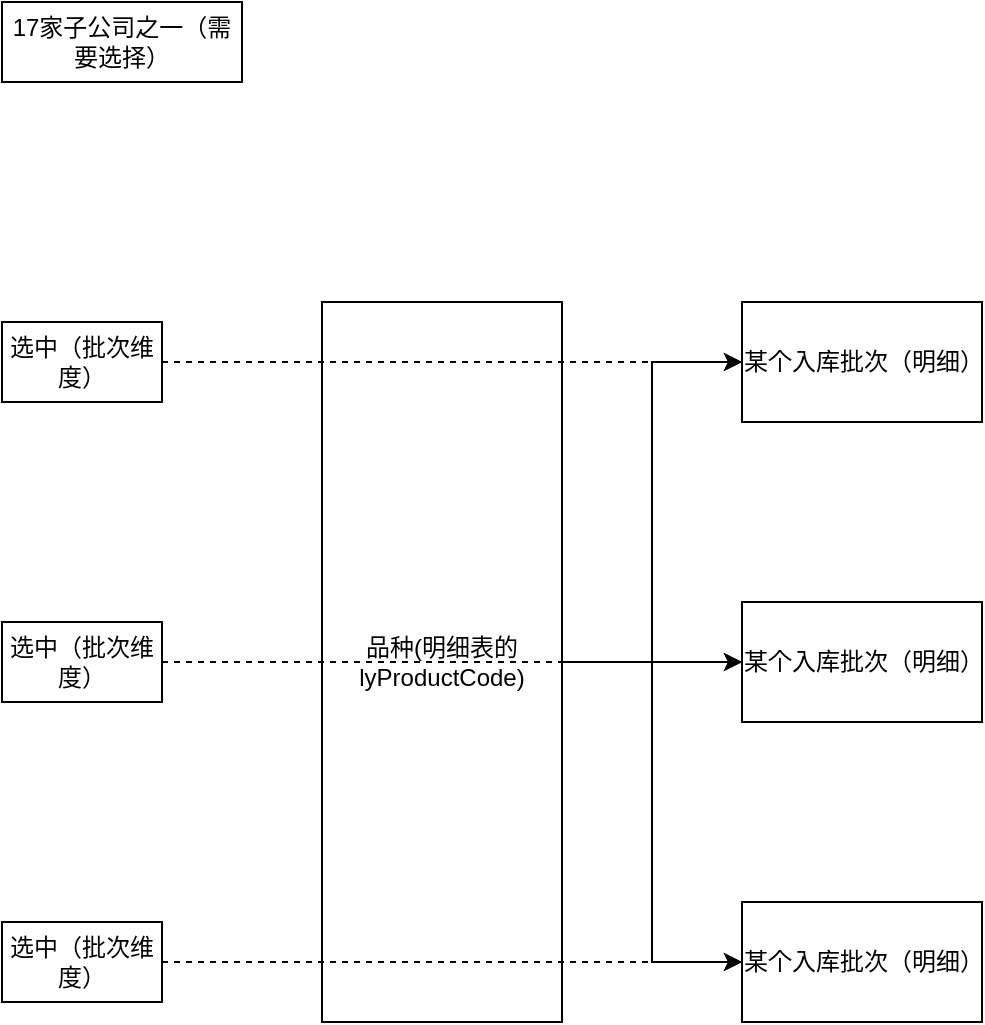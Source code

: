 <mxfile version="14.7.2" type="github">
  <diagram id="C5RBs43oDa-KdzZeNtuy" name="Page-1">
    <mxGraphModel dx="1038" dy="547" grid="1" gridSize="10" guides="1" tooltips="1" connect="1" arrows="1" fold="1" page="1" pageScale="1" pageWidth="827" pageHeight="1169" math="0" shadow="0">
      <root>
        <mxCell id="WIyWlLk6GJQsqaUBKTNV-0" />
        <mxCell id="WIyWlLk6GJQsqaUBKTNV-1" parent="WIyWlLk6GJQsqaUBKTNV-0" />
        <mxCell id="XHn2JGM8GZ9QQ2l2qrSP-2" value="某个入库批次（明细）" style="rounded=0;whiteSpace=wrap;html=1;" vertex="1" parent="WIyWlLk6GJQsqaUBKTNV-1">
          <mxGeometry x="410" y="190" width="120" height="60" as="geometry" />
        </mxCell>
        <mxCell id="XHn2JGM8GZ9QQ2l2qrSP-8" style="edgeStyle=orthogonalEdgeStyle;rounded=0;orthogonalLoop=1;jettySize=auto;html=1;entryX=0;entryY=0.5;entryDx=0;entryDy=0;" edge="1" parent="WIyWlLk6GJQsqaUBKTNV-1" source="XHn2JGM8GZ9QQ2l2qrSP-3" target="XHn2JGM8GZ9QQ2l2qrSP-2">
          <mxGeometry relative="1" as="geometry" />
        </mxCell>
        <mxCell id="XHn2JGM8GZ9QQ2l2qrSP-9" style="edgeStyle=orthogonalEdgeStyle;rounded=0;orthogonalLoop=1;jettySize=auto;html=1;exitX=1;exitY=0.5;exitDx=0;exitDy=0;entryX=0;entryY=0.5;entryDx=0;entryDy=0;" edge="1" parent="WIyWlLk6GJQsqaUBKTNV-1" source="XHn2JGM8GZ9QQ2l2qrSP-3" target="XHn2JGM8GZ9QQ2l2qrSP-4">
          <mxGeometry relative="1" as="geometry" />
        </mxCell>
        <mxCell id="XHn2JGM8GZ9QQ2l2qrSP-12" style="edgeStyle=orthogonalEdgeStyle;rounded=0;orthogonalLoop=1;jettySize=auto;html=1;exitX=1;exitY=0.5;exitDx=0;exitDy=0;entryX=0;entryY=0.5;entryDx=0;entryDy=0;" edge="1" parent="WIyWlLk6GJQsqaUBKTNV-1" source="XHn2JGM8GZ9QQ2l2qrSP-3" target="XHn2JGM8GZ9QQ2l2qrSP-11">
          <mxGeometry relative="1" as="geometry" />
        </mxCell>
        <mxCell id="XHn2JGM8GZ9QQ2l2qrSP-3" value="&lt;span&gt;品种(明细表的lyProductCode)&lt;/span&gt;" style="rounded=0;whiteSpace=wrap;html=1;" vertex="1" parent="WIyWlLk6GJQsqaUBKTNV-1">
          <mxGeometry x="200" y="190" width="120" height="360" as="geometry" />
        </mxCell>
        <mxCell id="XHn2JGM8GZ9QQ2l2qrSP-4" value="&lt;span&gt;某个入库批次（明细）&lt;/span&gt;" style="rounded=0;whiteSpace=wrap;html=1;" vertex="1" parent="WIyWlLk6GJQsqaUBKTNV-1">
          <mxGeometry x="410" y="340" width="120" height="60" as="geometry" />
        </mxCell>
        <mxCell id="XHn2JGM8GZ9QQ2l2qrSP-11" value="&lt;span&gt;某个入库批次（明细）&lt;/span&gt;" style="rounded=0;whiteSpace=wrap;html=1;" vertex="1" parent="WIyWlLk6GJQsqaUBKTNV-1">
          <mxGeometry x="410" y="490" width="120" height="60" as="geometry" />
        </mxCell>
        <mxCell id="XHn2JGM8GZ9QQ2l2qrSP-14" style="edgeStyle=orthogonalEdgeStyle;rounded=0;orthogonalLoop=1;jettySize=auto;html=1;entryX=0;entryY=0.5;entryDx=0;entryDy=0;dashed=1;" edge="1" parent="WIyWlLk6GJQsqaUBKTNV-1" source="XHn2JGM8GZ9QQ2l2qrSP-13" target="XHn2JGM8GZ9QQ2l2qrSP-2">
          <mxGeometry relative="1" as="geometry" />
        </mxCell>
        <mxCell id="XHn2JGM8GZ9QQ2l2qrSP-13" value="选中（批次维度）" style="rounded=0;whiteSpace=wrap;html=1;" vertex="1" parent="WIyWlLk6GJQsqaUBKTNV-1">
          <mxGeometry x="40" y="200" width="80" height="40" as="geometry" />
        </mxCell>
        <mxCell id="XHn2JGM8GZ9QQ2l2qrSP-16" style="edgeStyle=orthogonalEdgeStyle;rounded=0;orthogonalLoop=1;jettySize=auto;html=1;entryX=0;entryY=0.5;entryDx=0;entryDy=0;dashed=1;" edge="1" parent="WIyWlLk6GJQsqaUBKTNV-1" source="XHn2JGM8GZ9QQ2l2qrSP-15" target="XHn2JGM8GZ9QQ2l2qrSP-4">
          <mxGeometry relative="1" as="geometry" />
        </mxCell>
        <mxCell id="XHn2JGM8GZ9QQ2l2qrSP-15" value="选中（批次维度）" style="rounded=0;whiteSpace=wrap;html=1;" vertex="1" parent="WIyWlLk6GJQsqaUBKTNV-1">
          <mxGeometry x="40" y="350" width="80" height="40" as="geometry" />
        </mxCell>
        <mxCell id="XHn2JGM8GZ9QQ2l2qrSP-18" style="edgeStyle=orthogonalEdgeStyle;rounded=0;orthogonalLoop=1;jettySize=auto;html=1;entryX=0;entryY=0.5;entryDx=0;entryDy=0;dashed=1;" edge="1" parent="WIyWlLk6GJQsqaUBKTNV-1" source="XHn2JGM8GZ9QQ2l2qrSP-17" target="XHn2JGM8GZ9QQ2l2qrSP-11">
          <mxGeometry relative="1" as="geometry" />
        </mxCell>
        <mxCell id="XHn2JGM8GZ9QQ2l2qrSP-17" value="选中（批次维度）" style="rounded=0;whiteSpace=wrap;html=1;" vertex="1" parent="WIyWlLk6GJQsqaUBKTNV-1">
          <mxGeometry x="40" y="500" width="80" height="40" as="geometry" />
        </mxCell>
        <mxCell id="XHn2JGM8GZ9QQ2l2qrSP-19" value="17家子公司之一（需要选择）" style="rounded=0;whiteSpace=wrap;html=1;" vertex="1" parent="WIyWlLk6GJQsqaUBKTNV-1">
          <mxGeometry x="40" y="40" width="120" height="40" as="geometry" />
        </mxCell>
      </root>
    </mxGraphModel>
  </diagram>
</mxfile>
